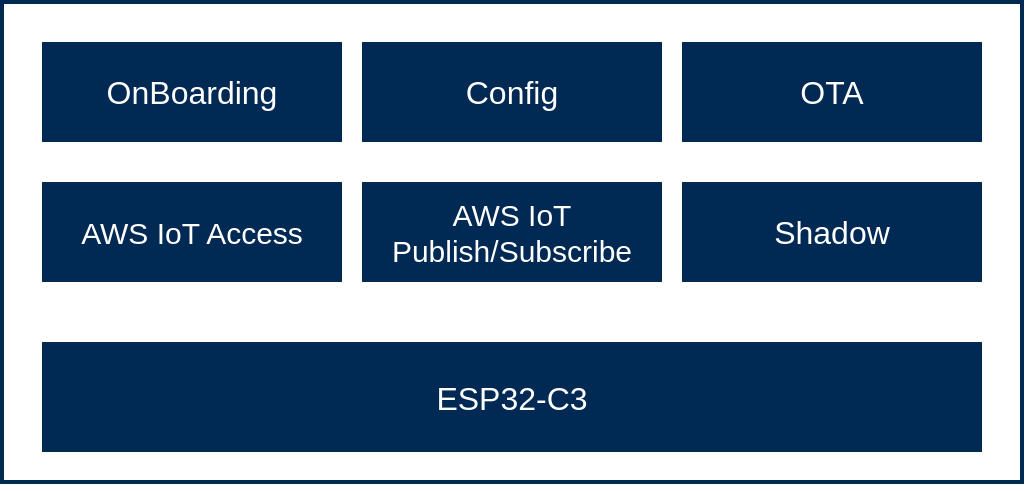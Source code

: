 <mxfile version="24.8.4">
  <diagram name="第 1 页" id="IbB0MQsV79tBOPysGqBe">
    <mxGraphModel dx="1434" dy="746" grid="1" gridSize="10" guides="1" tooltips="1" connect="1" arrows="1" fold="1" page="1" pageScale="1" pageWidth="827" pageHeight="1169" math="0" shadow="0">
      <root>
        <mxCell id="0" />
        <mxCell id="1" parent="0" />
        <mxCell id="GuPK13zTEH5kF5k_pR3C-12" value="" style="rounded=0;whiteSpace=wrap;html=1;strokeColor=#002954;strokeWidth=2;" vertex="1" parent="1">
          <mxGeometry x="110" y="390" width="510" height="240" as="geometry" />
        </mxCell>
        <mxCell id="GuPK13zTEH5kF5k_pR3C-1" value="&lt;font style=&quot;font-size: 16px;&quot;&gt;ESP32-C3&lt;/font&gt;" style="rounded=0;whiteSpace=wrap;html=1;fillColor=#002954;strokeColor=none;fontColor=#FFFFFF;" vertex="1" parent="1">
          <mxGeometry x="130" y="560" width="470" height="55" as="geometry" />
        </mxCell>
        <mxCell id="GuPK13zTEH5kF5k_pR3C-2" value="&lt;font style=&quot;font-size: 15px;&quot;&gt;AWS IoT Access&lt;/font&gt;" style="rounded=0;whiteSpace=wrap;html=1;strokeColor=none;fillColor=#002954;fontColor=#FFFFFF;" vertex="1" parent="1">
          <mxGeometry x="130" y="480" width="150" height="50" as="geometry" />
        </mxCell>
        <mxCell id="GuPK13zTEH5kF5k_pR3C-5" value="&lt;span style=&quot;font-size: 16px;&quot;&gt;OnBoarding&lt;/span&gt;" style="rounded=0;whiteSpace=wrap;html=1;strokeColor=none;fillColor=#002954;fontColor=#FFFFFF;" vertex="1" parent="1">
          <mxGeometry x="130" y="410" width="150" height="50" as="geometry" />
        </mxCell>
        <mxCell id="GuPK13zTEH5kF5k_pR3C-8" value="&lt;font style=&quot;font-size: 15px;&quot;&gt;AWS IoT&lt;/font&gt;&lt;div style=&quot;font-size: 15px;&quot;&gt;Publish/Subscribe&lt;/div&gt;" style="rounded=0;whiteSpace=wrap;html=1;strokeColor=none;fillColor=#002954;fontColor=#FFFFFF;" vertex="1" parent="1">
          <mxGeometry x="290" y="480" width="150" height="50" as="geometry" />
        </mxCell>
        <mxCell id="GuPK13zTEH5kF5k_pR3C-9" value="&lt;span style=&quot;font-size: 16px;&quot;&gt;Shadow&lt;/span&gt;" style="rounded=0;whiteSpace=wrap;html=1;strokeColor=none;fillColor=#002954;fontColor=#FFFFFF;" vertex="1" parent="1">
          <mxGeometry x="450" y="480" width="150" height="50" as="geometry" />
        </mxCell>
        <mxCell id="GuPK13zTEH5kF5k_pR3C-10" value="&lt;span style=&quot;font-size: 16px;&quot;&gt;Config&lt;/span&gt;" style="rounded=0;whiteSpace=wrap;html=1;strokeColor=none;fillColor=#002954;fontColor=#FFFFFF;" vertex="1" parent="1">
          <mxGeometry x="290" y="410" width="150" height="50" as="geometry" />
        </mxCell>
        <mxCell id="GuPK13zTEH5kF5k_pR3C-11" value="&lt;font style=&quot;font-size: 16px;&quot;&gt;OTA&lt;/font&gt;" style="rounded=0;whiteSpace=wrap;html=1;strokeColor=none;fillColor=#002954;fontColor=#FFFFFF;" vertex="1" parent="1">
          <mxGeometry x="450" y="410" width="150" height="50" as="geometry" />
        </mxCell>
      </root>
    </mxGraphModel>
  </diagram>
</mxfile>
